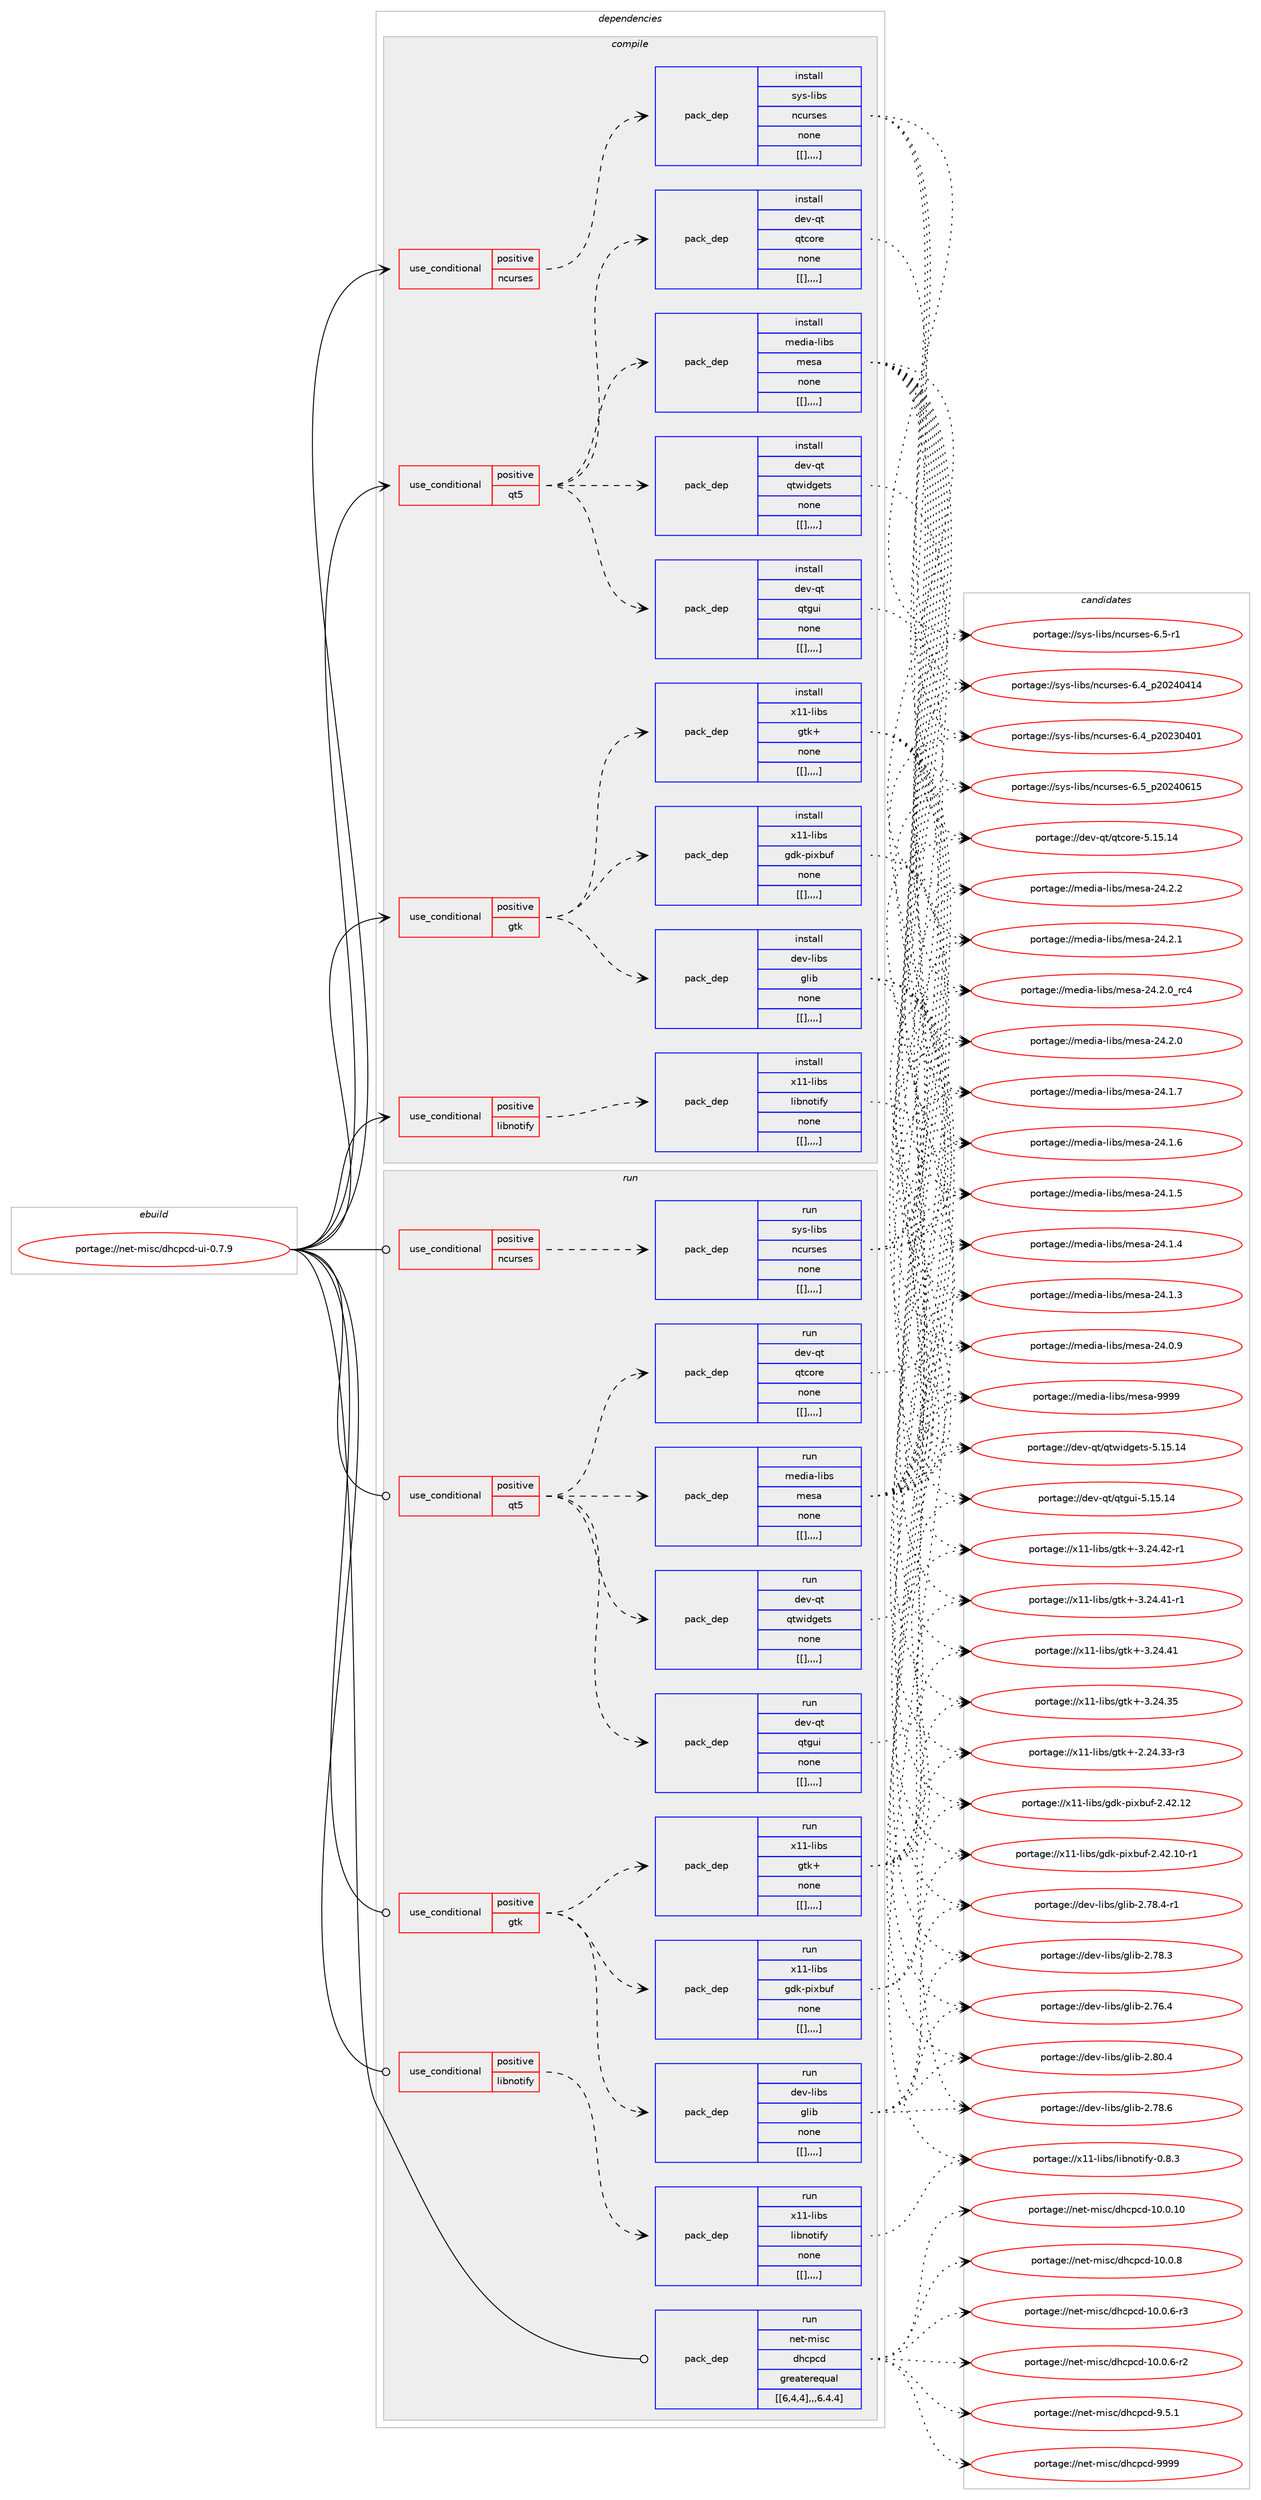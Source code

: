 digraph prolog {

# *************
# Graph options
# *************

newrank=true;
concentrate=true;
compound=true;
graph [rankdir=LR,fontname=Helvetica,fontsize=10,ranksep=1.5];#, ranksep=2.5, nodesep=0.2];
edge  [arrowhead=vee];
node  [fontname=Helvetica,fontsize=10];

# **********
# The ebuild
# **********

subgraph cluster_leftcol {
color=gray;
label=<<i>ebuild</i>>;
id [label="portage://net-misc/dhcpcd-ui-0.7.9", color=red, width=4, href="../net-misc/dhcpcd-ui-0.7.9.svg"];
}

# ****************
# The dependencies
# ****************

subgraph cluster_midcol {
color=gray;
label=<<i>dependencies</i>>;
subgraph cluster_compile {
fillcolor="#eeeeee";
style=filled;
label=<<i>compile</i>>;
subgraph cond100873 {
dependency385553 [label=<<TABLE BORDER="0" CELLBORDER="1" CELLSPACING="0" CELLPADDING="4"><TR><TD ROWSPAN="3" CELLPADDING="10">use_conditional</TD></TR><TR><TD>positive</TD></TR><TR><TD>gtk</TD></TR></TABLE>>, shape=none, color=red];
subgraph pack281856 {
dependency385554 [label=<<TABLE BORDER="0" CELLBORDER="1" CELLSPACING="0" CELLPADDING="4" WIDTH="220"><TR><TD ROWSPAN="6" CELLPADDING="30">pack_dep</TD></TR><TR><TD WIDTH="110">install</TD></TR><TR><TD>dev-libs</TD></TR><TR><TD>glib</TD></TR><TR><TD>none</TD></TR><TR><TD>[[],,,,]</TD></TR></TABLE>>, shape=none, color=blue];
}
dependency385553:e -> dependency385554:w [weight=20,style="dashed",arrowhead="vee"];
subgraph pack281857 {
dependency385555 [label=<<TABLE BORDER="0" CELLBORDER="1" CELLSPACING="0" CELLPADDING="4" WIDTH="220"><TR><TD ROWSPAN="6" CELLPADDING="30">pack_dep</TD></TR><TR><TD WIDTH="110">install</TD></TR><TR><TD>x11-libs</TD></TR><TR><TD>gdk-pixbuf</TD></TR><TR><TD>none</TD></TR><TR><TD>[[],,,,]</TD></TR></TABLE>>, shape=none, color=blue];
}
dependency385553:e -> dependency385555:w [weight=20,style="dashed",arrowhead="vee"];
subgraph pack281858 {
dependency385556 [label=<<TABLE BORDER="0" CELLBORDER="1" CELLSPACING="0" CELLPADDING="4" WIDTH="220"><TR><TD ROWSPAN="6" CELLPADDING="30">pack_dep</TD></TR><TR><TD WIDTH="110">install</TD></TR><TR><TD>x11-libs</TD></TR><TR><TD>gtk+</TD></TR><TR><TD>none</TD></TR><TR><TD>[[],,,,]</TD></TR></TABLE>>, shape=none, color=blue];
}
dependency385553:e -> dependency385556:w [weight=20,style="dashed",arrowhead="vee"];
}
id:e -> dependency385553:w [weight=20,style="solid",arrowhead="vee"];
subgraph cond100874 {
dependency385557 [label=<<TABLE BORDER="0" CELLBORDER="1" CELLSPACING="0" CELLPADDING="4"><TR><TD ROWSPAN="3" CELLPADDING="10">use_conditional</TD></TR><TR><TD>positive</TD></TR><TR><TD>libnotify</TD></TR></TABLE>>, shape=none, color=red];
subgraph pack281859 {
dependency385558 [label=<<TABLE BORDER="0" CELLBORDER="1" CELLSPACING="0" CELLPADDING="4" WIDTH="220"><TR><TD ROWSPAN="6" CELLPADDING="30">pack_dep</TD></TR><TR><TD WIDTH="110">install</TD></TR><TR><TD>x11-libs</TD></TR><TR><TD>libnotify</TD></TR><TR><TD>none</TD></TR><TR><TD>[[],,,,]</TD></TR></TABLE>>, shape=none, color=blue];
}
dependency385557:e -> dependency385558:w [weight=20,style="dashed",arrowhead="vee"];
}
id:e -> dependency385557:w [weight=20,style="solid",arrowhead="vee"];
subgraph cond100875 {
dependency385559 [label=<<TABLE BORDER="0" CELLBORDER="1" CELLSPACING="0" CELLPADDING="4"><TR><TD ROWSPAN="3" CELLPADDING="10">use_conditional</TD></TR><TR><TD>positive</TD></TR><TR><TD>ncurses</TD></TR></TABLE>>, shape=none, color=red];
subgraph pack281860 {
dependency385560 [label=<<TABLE BORDER="0" CELLBORDER="1" CELLSPACING="0" CELLPADDING="4" WIDTH="220"><TR><TD ROWSPAN="6" CELLPADDING="30">pack_dep</TD></TR><TR><TD WIDTH="110">install</TD></TR><TR><TD>sys-libs</TD></TR><TR><TD>ncurses</TD></TR><TR><TD>none</TD></TR><TR><TD>[[],,,,]</TD></TR></TABLE>>, shape=none, color=blue];
}
dependency385559:e -> dependency385560:w [weight=20,style="dashed",arrowhead="vee"];
}
id:e -> dependency385559:w [weight=20,style="solid",arrowhead="vee"];
subgraph cond100876 {
dependency385561 [label=<<TABLE BORDER="0" CELLBORDER="1" CELLSPACING="0" CELLPADDING="4"><TR><TD ROWSPAN="3" CELLPADDING="10">use_conditional</TD></TR><TR><TD>positive</TD></TR><TR><TD>qt5</TD></TR></TABLE>>, shape=none, color=red];
subgraph pack281861 {
dependency385562 [label=<<TABLE BORDER="0" CELLBORDER="1" CELLSPACING="0" CELLPADDING="4" WIDTH="220"><TR><TD ROWSPAN="6" CELLPADDING="30">pack_dep</TD></TR><TR><TD WIDTH="110">install</TD></TR><TR><TD>dev-qt</TD></TR><TR><TD>qtcore</TD></TR><TR><TD>none</TD></TR><TR><TD>[[],,,,]</TD></TR></TABLE>>, shape=none, color=blue];
}
dependency385561:e -> dependency385562:w [weight=20,style="dashed",arrowhead="vee"];
subgraph pack281862 {
dependency385563 [label=<<TABLE BORDER="0" CELLBORDER="1" CELLSPACING="0" CELLPADDING="4" WIDTH="220"><TR><TD ROWSPAN="6" CELLPADDING="30">pack_dep</TD></TR><TR><TD WIDTH="110">install</TD></TR><TR><TD>dev-qt</TD></TR><TR><TD>qtgui</TD></TR><TR><TD>none</TD></TR><TR><TD>[[],,,,]</TD></TR></TABLE>>, shape=none, color=blue];
}
dependency385561:e -> dependency385563:w [weight=20,style="dashed",arrowhead="vee"];
subgraph pack281863 {
dependency385564 [label=<<TABLE BORDER="0" CELLBORDER="1" CELLSPACING="0" CELLPADDING="4" WIDTH="220"><TR><TD ROWSPAN="6" CELLPADDING="30">pack_dep</TD></TR><TR><TD WIDTH="110">install</TD></TR><TR><TD>dev-qt</TD></TR><TR><TD>qtwidgets</TD></TR><TR><TD>none</TD></TR><TR><TD>[[],,,,]</TD></TR></TABLE>>, shape=none, color=blue];
}
dependency385561:e -> dependency385564:w [weight=20,style="dashed",arrowhead="vee"];
subgraph pack281864 {
dependency385565 [label=<<TABLE BORDER="0" CELLBORDER="1" CELLSPACING="0" CELLPADDING="4" WIDTH="220"><TR><TD ROWSPAN="6" CELLPADDING="30">pack_dep</TD></TR><TR><TD WIDTH="110">install</TD></TR><TR><TD>media-libs</TD></TR><TR><TD>mesa</TD></TR><TR><TD>none</TD></TR><TR><TD>[[],,,,]</TD></TR></TABLE>>, shape=none, color=blue];
}
dependency385561:e -> dependency385565:w [weight=20,style="dashed",arrowhead="vee"];
}
id:e -> dependency385561:w [weight=20,style="solid",arrowhead="vee"];
}
subgraph cluster_compileandrun {
fillcolor="#eeeeee";
style=filled;
label=<<i>compile and run</i>>;
}
subgraph cluster_run {
fillcolor="#eeeeee";
style=filled;
label=<<i>run</i>>;
subgraph cond100877 {
dependency385566 [label=<<TABLE BORDER="0" CELLBORDER="1" CELLSPACING="0" CELLPADDING="4"><TR><TD ROWSPAN="3" CELLPADDING="10">use_conditional</TD></TR><TR><TD>positive</TD></TR><TR><TD>gtk</TD></TR></TABLE>>, shape=none, color=red];
subgraph pack281865 {
dependency385567 [label=<<TABLE BORDER="0" CELLBORDER="1" CELLSPACING="0" CELLPADDING="4" WIDTH="220"><TR><TD ROWSPAN="6" CELLPADDING="30">pack_dep</TD></TR><TR><TD WIDTH="110">run</TD></TR><TR><TD>dev-libs</TD></TR><TR><TD>glib</TD></TR><TR><TD>none</TD></TR><TR><TD>[[],,,,]</TD></TR></TABLE>>, shape=none, color=blue];
}
dependency385566:e -> dependency385567:w [weight=20,style="dashed",arrowhead="vee"];
subgraph pack281866 {
dependency385568 [label=<<TABLE BORDER="0" CELLBORDER="1" CELLSPACING="0" CELLPADDING="4" WIDTH="220"><TR><TD ROWSPAN="6" CELLPADDING="30">pack_dep</TD></TR><TR><TD WIDTH="110">run</TD></TR><TR><TD>x11-libs</TD></TR><TR><TD>gdk-pixbuf</TD></TR><TR><TD>none</TD></TR><TR><TD>[[],,,,]</TD></TR></TABLE>>, shape=none, color=blue];
}
dependency385566:e -> dependency385568:w [weight=20,style="dashed",arrowhead="vee"];
subgraph pack281867 {
dependency385569 [label=<<TABLE BORDER="0" CELLBORDER="1" CELLSPACING="0" CELLPADDING="4" WIDTH="220"><TR><TD ROWSPAN="6" CELLPADDING="30">pack_dep</TD></TR><TR><TD WIDTH="110">run</TD></TR><TR><TD>x11-libs</TD></TR><TR><TD>gtk+</TD></TR><TR><TD>none</TD></TR><TR><TD>[[],,,,]</TD></TR></TABLE>>, shape=none, color=blue];
}
dependency385566:e -> dependency385569:w [weight=20,style="dashed",arrowhead="vee"];
}
id:e -> dependency385566:w [weight=20,style="solid",arrowhead="odot"];
subgraph cond100878 {
dependency385570 [label=<<TABLE BORDER="0" CELLBORDER="1" CELLSPACING="0" CELLPADDING="4"><TR><TD ROWSPAN="3" CELLPADDING="10">use_conditional</TD></TR><TR><TD>positive</TD></TR><TR><TD>libnotify</TD></TR></TABLE>>, shape=none, color=red];
subgraph pack281868 {
dependency385571 [label=<<TABLE BORDER="0" CELLBORDER="1" CELLSPACING="0" CELLPADDING="4" WIDTH="220"><TR><TD ROWSPAN="6" CELLPADDING="30">pack_dep</TD></TR><TR><TD WIDTH="110">run</TD></TR><TR><TD>x11-libs</TD></TR><TR><TD>libnotify</TD></TR><TR><TD>none</TD></TR><TR><TD>[[],,,,]</TD></TR></TABLE>>, shape=none, color=blue];
}
dependency385570:e -> dependency385571:w [weight=20,style="dashed",arrowhead="vee"];
}
id:e -> dependency385570:w [weight=20,style="solid",arrowhead="odot"];
subgraph cond100879 {
dependency385572 [label=<<TABLE BORDER="0" CELLBORDER="1" CELLSPACING="0" CELLPADDING="4"><TR><TD ROWSPAN="3" CELLPADDING="10">use_conditional</TD></TR><TR><TD>positive</TD></TR><TR><TD>ncurses</TD></TR></TABLE>>, shape=none, color=red];
subgraph pack281869 {
dependency385573 [label=<<TABLE BORDER="0" CELLBORDER="1" CELLSPACING="0" CELLPADDING="4" WIDTH="220"><TR><TD ROWSPAN="6" CELLPADDING="30">pack_dep</TD></TR><TR><TD WIDTH="110">run</TD></TR><TR><TD>sys-libs</TD></TR><TR><TD>ncurses</TD></TR><TR><TD>none</TD></TR><TR><TD>[[],,,,]</TD></TR></TABLE>>, shape=none, color=blue];
}
dependency385572:e -> dependency385573:w [weight=20,style="dashed",arrowhead="vee"];
}
id:e -> dependency385572:w [weight=20,style="solid",arrowhead="odot"];
subgraph cond100880 {
dependency385574 [label=<<TABLE BORDER="0" CELLBORDER="1" CELLSPACING="0" CELLPADDING="4"><TR><TD ROWSPAN="3" CELLPADDING="10">use_conditional</TD></TR><TR><TD>positive</TD></TR><TR><TD>qt5</TD></TR></TABLE>>, shape=none, color=red];
subgraph pack281870 {
dependency385575 [label=<<TABLE BORDER="0" CELLBORDER="1" CELLSPACING="0" CELLPADDING="4" WIDTH="220"><TR><TD ROWSPAN="6" CELLPADDING="30">pack_dep</TD></TR><TR><TD WIDTH="110">run</TD></TR><TR><TD>dev-qt</TD></TR><TR><TD>qtcore</TD></TR><TR><TD>none</TD></TR><TR><TD>[[],,,,]</TD></TR></TABLE>>, shape=none, color=blue];
}
dependency385574:e -> dependency385575:w [weight=20,style="dashed",arrowhead="vee"];
subgraph pack281871 {
dependency385576 [label=<<TABLE BORDER="0" CELLBORDER="1" CELLSPACING="0" CELLPADDING="4" WIDTH="220"><TR><TD ROWSPAN="6" CELLPADDING="30">pack_dep</TD></TR><TR><TD WIDTH="110">run</TD></TR><TR><TD>dev-qt</TD></TR><TR><TD>qtgui</TD></TR><TR><TD>none</TD></TR><TR><TD>[[],,,,]</TD></TR></TABLE>>, shape=none, color=blue];
}
dependency385574:e -> dependency385576:w [weight=20,style="dashed",arrowhead="vee"];
subgraph pack281872 {
dependency385577 [label=<<TABLE BORDER="0" CELLBORDER="1" CELLSPACING="0" CELLPADDING="4" WIDTH="220"><TR><TD ROWSPAN="6" CELLPADDING="30">pack_dep</TD></TR><TR><TD WIDTH="110">run</TD></TR><TR><TD>dev-qt</TD></TR><TR><TD>qtwidgets</TD></TR><TR><TD>none</TD></TR><TR><TD>[[],,,,]</TD></TR></TABLE>>, shape=none, color=blue];
}
dependency385574:e -> dependency385577:w [weight=20,style="dashed",arrowhead="vee"];
subgraph pack281873 {
dependency385578 [label=<<TABLE BORDER="0" CELLBORDER="1" CELLSPACING="0" CELLPADDING="4" WIDTH="220"><TR><TD ROWSPAN="6" CELLPADDING="30">pack_dep</TD></TR><TR><TD WIDTH="110">run</TD></TR><TR><TD>media-libs</TD></TR><TR><TD>mesa</TD></TR><TR><TD>none</TD></TR><TR><TD>[[],,,,]</TD></TR></TABLE>>, shape=none, color=blue];
}
dependency385574:e -> dependency385578:w [weight=20,style="dashed",arrowhead="vee"];
}
id:e -> dependency385574:w [weight=20,style="solid",arrowhead="odot"];
subgraph pack281874 {
dependency385579 [label=<<TABLE BORDER="0" CELLBORDER="1" CELLSPACING="0" CELLPADDING="4" WIDTH="220"><TR><TD ROWSPAN="6" CELLPADDING="30">pack_dep</TD></TR><TR><TD WIDTH="110">run</TD></TR><TR><TD>net-misc</TD></TR><TR><TD>dhcpcd</TD></TR><TR><TD>greaterequal</TD></TR><TR><TD>[[6,4,4],,,6.4.4]</TD></TR></TABLE>>, shape=none, color=blue];
}
id:e -> dependency385579:w [weight=20,style="solid",arrowhead="odot"];
}
}

# **************
# The candidates
# **************

subgraph cluster_choices {
rank=same;
color=gray;
label=<<i>candidates</i>>;

subgraph choice281856 {
color=black;
nodesep=1;
choice1001011184510810598115471031081059845504656484652 [label="portage://dev-libs/glib-2.80.4", color=red, width=4,href="../dev-libs/glib-2.80.4.svg"];
choice1001011184510810598115471031081059845504655564654 [label="portage://dev-libs/glib-2.78.6", color=red, width=4,href="../dev-libs/glib-2.78.6.svg"];
choice10010111845108105981154710310810598455046555646524511449 [label="portage://dev-libs/glib-2.78.4-r1", color=red, width=4,href="../dev-libs/glib-2.78.4-r1.svg"];
choice1001011184510810598115471031081059845504655564651 [label="portage://dev-libs/glib-2.78.3", color=red, width=4,href="../dev-libs/glib-2.78.3.svg"];
choice1001011184510810598115471031081059845504655544652 [label="portage://dev-libs/glib-2.76.4", color=red, width=4,href="../dev-libs/glib-2.76.4.svg"];
dependency385554:e -> choice1001011184510810598115471031081059845504656484652:w [style=dotted,weight="100"];
dependency385554:e -> choice1001011184510810598115471031081059845504655564654:w [style=dotted,weight="100"];
dependency385554:e -> choice10010111845108105981154710310810598455046555646524511449:w [style=dotted,weight="100"];
dependency385554:e -> choice1001011184510810598115471031081059845504655564651:w [style=dotted,weight="100"];
dependency385554:e -> choice1001011184510810598115471031081059845504655544652:w [style=dotted,weight="100"];
}
subgraph choice281857 {
color=black;
nodesep=1;
choice120494945108105981154710310010745112105120981171024550465250464950 [label="portage://x11-libs/gdk-pixbuf-2.42.12", color=red, width=4,href="../x11-libs/gdk-pixbuf-2.42.12.svg"];
choice1204949451081059811547103100107451121051209811710245504652504649484511449 [label="portage://x11-libs/gdk-pixbuf-2.42.10-r1", color=red, width=4,href="../x11-libs/gdk-pixbuf-2.42.10-r1.svg"];
dependency385555:e -> choice120494945108105981154710310010745112105120981171024550465250464950:w [style=dotted,weight="100"];
dependency385555:e -> choice1204949451081059811547103100107451121051209811710245504652504649484511449:w [style=dotted,weight="100"];
}
subgraph choice281858 {
color=black;
nodesep=1;
choice12049494510810598115471031161074345514650524652504511449 [label="portage://x11-libs/gtk+-3.24.42-r1", color=red, width=4,href="../x11-libs/gtk+-3.24.42-r1.svg"];
choice12049494510810598115471031161074345514650524652494511449 [label="portage://x11-libs/gtk+-3.24.41-r1", color=red, width=4,href="../x11-libs/gtk+-3.24.41-r1.svg"];
choice1204949451081059811547103116107434551465052465249 [label="portage://x11-libs/gtk+-3.24.41", color=red, width=4,href="../x11-libs/gtk+-3.24.41.svg"];
choice1204949451081059811547103116107434551465052465153 [label="portage://x11-libs/gtk+-3.24.35", color=red, width=4,href="../x11-libs/gtk+-3.24.35.svg"];
choice12049494510810598115471031161074345504650524651514511451 [label="portage://x11-libs/gtk+-2.24.33-r3", color=red, width=4,href="../x11-libs/gtk+-2.24.33-r3.svg"];
dependency385556:e -> choice12049494510810598115471031161074345514650524652504511449:w [style=dotted,weight="100"];
dependency385556:e -> choice12049494510810598115471031161074345514650524652494511449:w [style=dotted,weight="100"];
dependency385556:e -> choice1204949451081059811547103116107434551465052465249:w [style=dotted,weight="100"];
dependency385556:e -> choice1204949451081059811547103116107434551465052465153:w [style=dotted,weight="100"];
dependency385556:e -> choice12049494510810598115471031161074345504650524651514511451:w [style=dotted,weight="100"];
}
subgraph choice281859 {
color=black;
nodesep=1;
choice120494945108105981154710810598110111116105102121454846564651 [label="portage://x11-libs/libnotify-0.8.3", color=red, width=4,href="../x11-libs/libnotify-0.8.3.svg"];
dependency385558:e -> choice120494945108105981154710810598110111116105102121454846564651:w [style=dotted,weight="100"];
}
subgraph choice281860 {
color=black;
nodesep=1;
choice1151211154510810598115471109911711411510111545544653951125048505248544953 [label="portage://sys-libs/ncurses-6.5_p20240615", color=red, width=4,href="../sys-libs/ncurses-6.5_p20240615.svg"];
choice11512111545108105981154711099117114115101115455446534511449 [label="portage://sys-libs/ncurses-6.5-r1", color=red, width=4,href="../sys-libs/ncurses-6.5-r1.svg"];
choice1151211154510810598115471109911711411510111545544652951125048505248524952 [label="portage://sys-libs/ncurses-6.4_p20240414", color=red, width=4,href="../sys-libs/ncurses-6.4_p20240414.svg"];
choice1151211154510810598115471109911711411510111545544652951125048505148524849 [label="portage://sys-libs/ncurses-6.4_p20230401", color=red, width=4,href="../sys-libs/ncurses-6.4_p20230401.svg"];
dependency385560:e -> choice1151211154510810598115471109911711411510111545544653951125048505248544953:w [style=dotted,weight="100"];
dependency385560:e -> choice11512111545108105981154711099117114115101115455446534511449:w [style=dotted,weight="100"];
dependency385560:e -> choice1151211154510810598115471109911711411510111545544652951125048505248524952:w [style=dotted,weight="100"];
dependency385560:e -> choice1151211154510810598115471109911711411510111545544652951125048505148524849:w [style=dotted,weight="100"];
}
subgraph choice281861 {
color=black;
nodesep=1;
choice1001011184511311647113116991111141014553464953464952 [label="portage://dev-qt/qtcore-5.15.14", color=red, width=4,href="../dev-qt/qtcore-5.15.14.svg"];
dependency385562:e -> choice1001011184511311647113116991111141014553464953464952:w [style=dotted,weight="100"];
}
subgraph choice281862 {
color=black;
nodesep=1;
choice10010111845113116471131161031171054553464953464952 [label="portage://dev-qt/qtgui-5.15.14", color=red, width=4,href="../dev-qt/qtgui-5.15.14.svg"];
dependency385563:e -> choice10010111845113116471131161031171054553464953464952:w [style=dotted,weight="100"];
}
subgraph choice281863 {
color=black;
nodesep=1;
choice10010111845113116471131161191051001031011161154553464953464952 [label="portage://dev-qt/qtwidgets-5.15.14", color=red, width=4,href="../dev-qt/qtwidgets-5.15.14.svg"];
dependency385564:e -> choice10010111845113116471131161191051001031011161154553464953464952:w [style=dotted,weight="100"];
}
subgraph choice281864 {
color=black;
nodesep=1;
choice10910110010597451081059811547109101115974557575757 [label="portage://media-libs/mesa-9999", color=red, width=4,href="../media-libs/mesa-9999.svg"];
choice109101100105974510810598115471091011159745505246504650 [label="portage://media-libs/mesa-24.2.2", color=red, width=4,href="../media-libs/mesa-24.2.2.svg"];
choice109101100105974510810598115471091011159745505246504649 [label="portage://media-libs/mesa-24.2.1", color=red, width=4,href="../media-libs/mesa-24.2.1.svg"];
choice109101100105974510810598115471091011159745505246504648951149952 [label="portage://media-libs/mesa-24.2.0_rc4", color=red, width=4,href="../media-libs/mesa-24.2.0_rc4.svg"];
choice109101100105974510810598115471091011159745505246504648 [label="portage://media-libs/mesa-24.2.0", color=red, width=4,href="../media-libs/mesa-24.2.0.svg"];
choice109101100105974510810598115471091011159745505246494655 [label="portage://media-libs/mesa-24.1.7", color=red, width=4,href="../media-libs/mesa-24.1.7.svg"];
choice109101100105974510810598115471091011159745505246494654 [label="portage://media-libs/mesa-24.1.6", color=red, width=4,href="../media-libs/mesa-24.1.6.svg"];
choice109101100105974510810598115471091011159745505246494653 [label="portage://media-libs/mesa-24.1.5", color=red, width=4,href="../media-libs/mesa-24.1.5.svg"];
choice109101100105974510810598115471091011159745505246494652 [label="portage://media-libs/mesa-24.1.4", color=red, width=4,href="../media-libs/mesa-24.1.4.svg"];
choice109101100105974510810598115471091011159745505246494651 [label="portage://media-libs/mesa-24.1.3", color=red, width=4,href="../media-libs/mesa-24.1.3.svg"];
choice109101100105974510810598115471091011159745505246484657 [label="portage://media-libs/mesa-24.0.9", color=red, width=4,href="../media-libs/mesa-24.0.9.svg"];
dependency385565:e -> choice10910110010597451081059811547109101115974557575757:w [style=dotted,weight="100"];
dependency385565:e -> choice109101100105974510810598115471091011159745505246504650:w [style=dotted,weight="100"];
dependency385565:e -> choice109101100105974510810598115471091011159745505246504649:w [style=dotted,weight="100"];
dependency385565:e -> choice109101100105974510810598115471091011159745505246504648951149952:w [style=dotted,weight="100"];
dependency385565:e -> choice109101100105974510810598115471091011159745505246504648:w [style=dotted,weight="100"];
dependency385565:e -> choice109101100105974510810598115471091011159745505246494655:w [style=dotted,weight="100"];
dependency385565:e -> choice109101100105974510810598115471091011159745505246494654:w [style=dotted,weight="100"];
dependency385565:e -> choice109101100105974510810598115471091011159745505246494653:w [style=dotted,weight="100"];
dependency385565:e -> choice109101100105974510810598115471091011159745505246494652:w [style=dotted,weight="100"];
dependency385565:e -> choice109101100105974510810598115471091011159745505246494651:w [style=dotted,weight="100"];
dependency385565:e -> choice109101100105974510810598115471091011159745505246484657:w [style=dotted,weight="100"];
}
subgraph choice281865 {
color=black;
nodesep=1;
choice1001011184510810598115471031081059845504656484652 [label="portage://dev-libs/glib-2.80.4", color=red, width=4,href="../dev-libs/glib-2.80.4.svg"];
choice1001011184510810598115471031081059845504655564654 [label="portage://dev-libs/glib-2.78.6", color=red, width=4,href="../dev-libs/glib-2.78.6.svg"];
choice10010111845108105981154710310810598455046555646524511449 [label="portage://dev-libs/glib-2.78.4-r1", color=red, width=4,href="../dev-libs/glib-2.78.4-r1.svg"];
choice1001011184510810598115471031081059845504655564651 [label="portage://dev-libs/glib-2.78.3", color=red, width=4,href="../dev-libs/glib-2.78.3.svg"];
choice1001011184510810598115471031081059845504655544652 [label="portage://dev-libs/glib-2.76.4", color=red, width=4,href="../dev-libs/glib-2.76.4.svg"];
dependency385567:e -> choice1001011184510810598115471031081059845504656484652:w [style=dotted,weight="100"];
dependency385567:e -> choice1001011184510810598115471031081059845504655564654:w [style=dotted,weight="100"];
dependency385567:e -> choice10010111845108105981154710310810598455046555646524511449:w [style=dotted,weight="100"];
dependency385567:e -> choice1001011184510810598115471031081059845504655564651:w [style=dotted,weight="100"];
dependency385567:e -> choice1001011184510810598115471031081059845504655544652:w [style=dotted,weight="100"];
}
subgraph choice281866 {
color=black;
nodesep=1;
choice120494945108105981154710310010745112105120981171024550465250464950 [label="portage://x11-libs/gdk-pixbuf-2.42.12", color=red, width=4,href="../x11-libs/gdk-pixbuf-2.42.12.svg"];
choice1204949451081059811547103100107451121051209811710245504652504649484511449 [label="portage://x11-libs/gdk-pixbuf-2.42.10-r1", color=red, width=4,href="../x11-libs/gdk-pixbuf-2.42.10-r1.svg"];
dependency385568:e -> choice120494945108105981154710310010745112105120981171024550465250464950:w [style=dotted,weight="100"];
dependency385568:e -> choice1204949451081059811547103100107451121051209811710245504652504649484511449:w [style=dotted,weight="100"];
}
subgraph choice281867 {
color=black;
nodesep=1;
choice12049494510810598115471031161074345514650524652504511449 [label="portage://x11-libs/gtk+-3.24.42-r1", color=red, width=4,href="../x11-libs/gtk+-3.24.42-r1.svg"];
choice12049494510810598115471031161074345514650524652494511449 [label="portage://x11-libs/gtk+-3.24.41-r1", color=red, width=4,href="../x11-libs/gtk+-3.24.41-r1.svg"];
choice1204949451081059811547103116107434551465052465249 [label="portage://x11-libs/gtk+-3.24.41", color=red, width=4,href="../x11-libs/gtk+-3.24.41.svg"];
choice1204949451081059811547103116107434551465052465153 [label="portage://x11-libs/gtk+-3.24.35", color=red, width=4,href="../x11-libs/gtk+-3.24.35.svg"];
choice12049494510810598115471031161074345504650524651514511451 [label="portage://x11-libs/gtk+-2.24.33-r3", color=red, width=4,href="../x11-libs/gtk+-2.24.33-r3.svg"];
dependency385569:e -> choice12049494510810598115471031161074345514650524652504511449:w [style=dotted,weight="100"];
dependency385569:e -> choice12049494510810598115471031161074345514650524652494511449:w [style=dotted,weight="100"];
dependency385569:e -> choice1204949451081059811547103116107434551465052465249:w [style=dotted,weight="100"];
dependency385569:e -> choice1204949451081059811547103116107434551465052465153:w [style=dotted,weight="100"];
dependency385569:e -> choice12049494510810598115471031161074345504650524651514511451:w [style=dotted,weight="100"];
}
subgraph choice281868 {
color=black;
nodesep=1;
choice120494945108105981154710810598110111116105102121454846564651 [label="portage://x11-libs/libnotify-0.8.3", color=red, width=4,href="../x11-libs/libnotify-0.8.3.svg"];
dependency385571:e -> choice120494945108105981154710810598110111116105102121454846564651:w [style=dotted,weight="100"];
}
subgraph choice281869 {
color=black;
nodesep=1;
choice1151211154510810598115471109911711411510111545544653951125048505248544953 [label="portage://sys-libs/ncurses-6.5_p20240615", color=red, width=4,href="../sys-libs/ncurses-6.5_p20240615.svg"];
choice11512111545108105981154711099117114115101115455446534511449 [label="portage://sys-libs/ncurses-6.5-r1", color=red, width=4,href="../sys-libs/ncurses-6.5-r1.svg"];
choice1151211154510810598115471109911711411510111545544652951125048505248524952 [label="portage://sys-libs/ncurses-6.4_p20240414", color=red, width=4,href="../sys-libs/ncurses-6.4_p20240414.svg"];
choice1151211154510810598115471109911711411510111545544652951125048505148524849 [label="portage://sys-libs/ncurses-6.4_p20230401", color=red, width=4,href="../sys-libs/ncurses-6.4_p20230401.svg"];
dependency385573:e -> choice1151211154510810598115471109911711411510111545544653951125048505248544953:w [style=dotted,weight="100"];
dependency385573:e -> choice11512111545108105981154711099117114115101115455446534511449:w [style=dotted,weight="100"];
dependency385573:e -> choice1151211154510810598115471109911711411510111545544652951125048505248524952:w [style=dotted,weight="100"];
dependency385573:e -> choice1151211154510810598115471109911711411510111545544652951125048505148524849:w [style=dotted,weight="100"];
}
subgraph choice281870 {
color=black;
nodesep=1;
choice1001011184511311647113116991111141014553464953464952 [label="portage://dev-qt/qtcore-5.15.14", color=red, width=4,href="../dev-qt/qtcore-5.15.14.svg"];
dependency385575:e -> choice1001011184511311647113116991111141014553464953464952:w [style=dotted,weight="100"];
}
subgraph choice281871 {
color=black;
nodesep=1;
choice10010111845113116471131161031171054553464953464952 [label="portage://dev-qt/qtgui-5.15.14", color=red, width=4,href="../dev-qt/qtgui-5.15.14.svg"];
dependency385576:e -> choice10010111845113116471131161031171054553464953464952:w [style=dotted,weight="100"];
}
subgraph choice281872 {
color=black;
nodesep=1;
choice10010111845113116471131161191051001031011161154553464953464952 [label="portage://dev-qt/qtwidgets-5.15.14", color=red, width=4,href="../dev-qt/qtwidgets-5.15.14.svg"];
dependency385577:e -> choice10010111845113116471131161191051001031011161154553464953464952:w [style=dotted,weight="100"];
}
subgraph choice281873 {
color=black;
nodesep=1;
choice10910110010597451081059811547109101115974557575757 [label="portage://media-libs/mesa-9999", color=red, width=4,href="../media-libs/mesa-9999.svg"];
choice109101100105974510810598115471091011159745505246504650 [label="portage://media-libs/mesa-24.2.2", color=red, width=4,href="../media-libs/mesa-24.2.2.svg"];
choice109101100105974510810598115471091011159745505246504649 [label="portage://media-libs/mesa-24.2.1", color=red, width=4,href="../media-libs/mesa-24.2.1.svg"];
choice109101100105974510810598115471091011159745505246504648951149952 [label="portage://media-libs/mesa-24.2.0_rc4", color=red, width=4,href="../media-libs/mesa-24.2.0_rc4.svg"];
choice109101100105974510810598115471091011159745505246504648 [label="portage://media-libs/mesa-24.2.0", color=red, width=4,href="../media-libs/mesa-24.2.0.svg"];
choice109101100105974510810598115471091011159745505246494655 [label="portage://media-libs/mesa-24.1.7", color=red, width=4,href="../media-libs/mesa-24.1.7.svg"];
choice109101100105974510810598115471091011159745505246494654 [label="portage://media-libs/mesa-24.1.6", color=red, width=4,href="../media-libs/mesa-24.1.6.svg"];
choice109101100105974510810598115471091011159745505246494653 [label="portage://media-libs/mesa-24.1.5", color=red, width=4,href="../media-libs/mesa-24.1.5.svg"];
choice109101100105974510810598115471091011159745505246494652 [label="portage://media-libs/mesa-24.1.4", color=red, width=4,href="../media-libs/mesa-24.1.4.svg"];
choice109101100105974510810598115471091011159745505246494651 [label="portage://media-libs/mesa-24.1.3", color=red, width=4,href="../media-libs/mesa-24.1.3.svg"];
choice109101100105974510810598115471091011159745505246484657 [label="portage://media-libs/mesa-24.0.9", color=red, width=4,href="../media-libs/mesa-24.0.9.svg"];
dependency385578:e -> choice10910110010597451081059811547109101115974557575757:w [style=dotted,weight="100"];
dependency385578:e -> choice109101100105974510810598115471091011159745505246504650:w [style=dotted,weight="100"];
dependency385578:e -> choice109101100105974510810598115471091011159745505246504649:w [style=dotted,weight="100"];
dependency385578:e -> choice109101100105974510810598115471091011159745505246504648951149952:w [style=dotted,weight="100"];
dependency385578:e -> choice109101100105974510810598115471091011159745505246504648:w [style=dotted,weight="100"];
dependency385578:e -> choice109101100105974510810598115471091011159745505246494655:w [style=dotted,weight="100"];
dependency385578:e -> choice109101100105974510810598115471091011159745505246494654:w [style=dotted,weight="100"];
dependency385578:e -> choice109101100105974510810598115471091011159745505246494653:w [style=dotted,weight="100"];
dependency385578:e -> choice109101100105974510810598115471091011159745505246494652:w [style=dotted,weight="100"];
dependency385578:e -> choice109101100105974510810598115471091011159745505246494651:w [style=dotted,weight="100"];
dependency385578:e -> choice109101100105974510810598115471091011159745505246484657:w [style=dotted,weight="100"];
}
subgraph choice281874 {
color=black;
nodesep=1;
choice11010111645109105115994710010499112991004557575757 [label="portage://net-misc/dhcpcd-9999", color=red, width=4,href="../net-misc/dhcpcd-9999.svg"];
choice11010111645109105115994710010499112991004549484648464948 [label="portage://net-misc/dhcpcd-10.0.10", color=red, width=4,href="../net-misc/dhcpcd-10.0.10.svg"];
choice110101116451091051159947100104991129910045494846484656 [label="portage://net-misc/dhcpcd-10.0.8", color=red, width=4,href="../net-misc/dhcpcd-10.0.8.svg"];
choice1101011164510910511599471001049911299100454948464846544511451 [label="portage://net-misc/dhcpcd-10.0.6-r3", color=red, width=4,href="../net-misc/dhcpcd-10.0.6-r3.svg"];
choice1101011164510910511599471001049911299100454948464846544511450 [label="portage://net-misc/dhcpcd-10.0.6-r2", color=red, width=4,href="../net-misc/dhcpcd-10.0.6-r2.svg"];
choice1101011164510910511599471001049911299100455746534649 [label="portage://net-misc/dhcpcd-9.5.1", color=red, width=4,href="../net-misc/dhcpcd-9.5.1.svg"];
dependency385579:e -> choice11010111645109105115994710010499112991004557575757:w [style=dotted,weight="100"];
dependency385579:e -> choice11010111645109105115994710010499112991004549484648464948:w [style=dotted,weight="100"];
dependency385579:e -> choice110101116451091051159947100104991129910045494846484656:w [style=dotted,weight="100"];
dependency385579:e -> choice1101011164510910511599471001049911299100454948464846544511451:w [style=dotted,weight="100"];
dependency385579:e -> choice1101011164510910511599471001049911299100454948464846544511450:w [style=dotted,weight="100"];
dependency385579:e -> choice1101011164510910511599471001049911299100455746534649:w [style=dotted,weight="100"];
}
}

}
